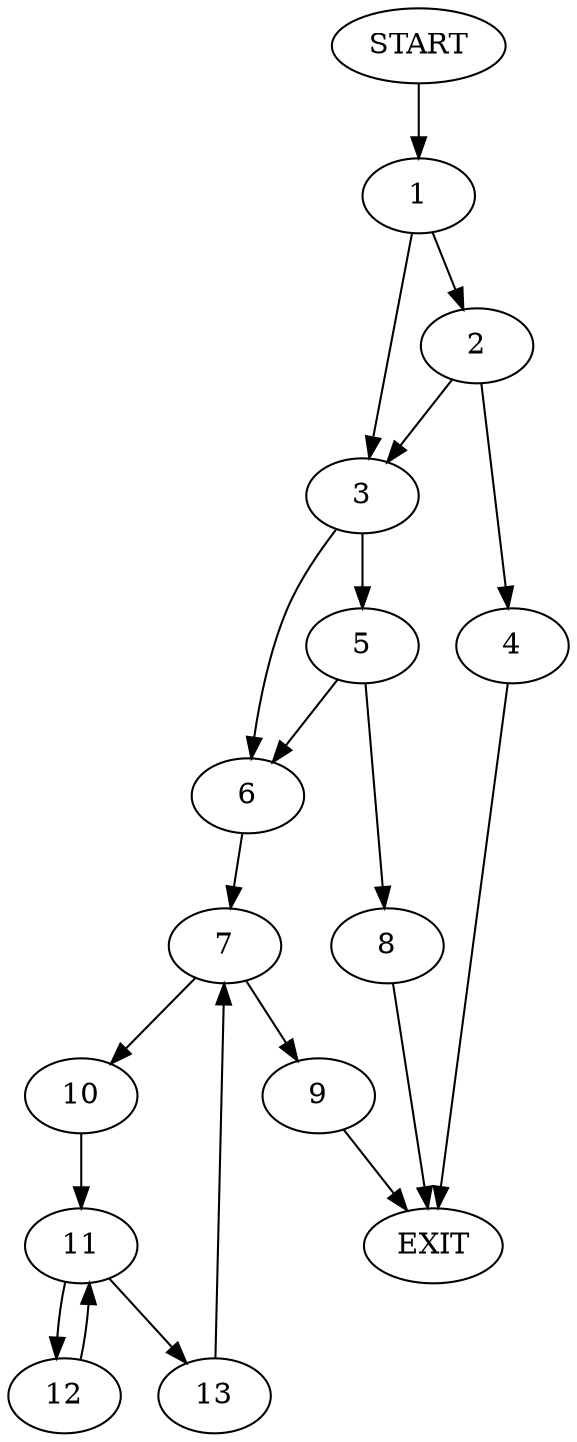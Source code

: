 digraph {
0 [label="START"]
14 [label="EXIT"]
0 -> 1
1 -> 2
1 -> 3
2 -> 4
2 -> 3
3 -> 5
3 -> 6
4 -> 14
6 -> 7
5 -> 8
5 -> 6
8 -> 14
7 -> 9
7 -> 10
10 -> 11
9 -> 14
11 -> 12
11 -> 13
12 -> 11
13 -> 7
}
